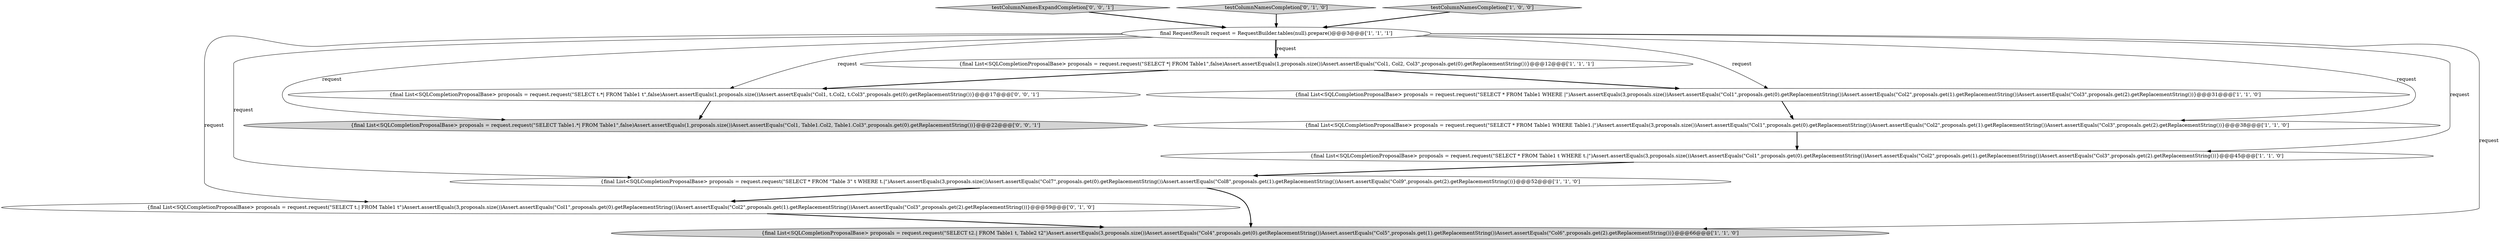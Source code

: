 digraph {
8 [style = filled, label = "{final List<SQLCompletionProposalBase> proposals = request.request(\"SELECT t.| FROM Table1 t\")Assert.assertEquals(3,proposals.size())Assert.assertEquals(\"Col1\",proposals.get(0).getReplacementString())Assert.assertEquals(\"Col2\",proposals.get(1).getReplacementString())Assert.assertEquals(\"Col3\",proposals.get(2).getReplacementString())}@@@59@@@['0', '1', '0']", fillcolor = white, shape = ellipse image = "AAA1AAABBB2BBB"];
12 [style = filled, label = "testColumnNamesExpandCompletion['0', '0', '1']", fillcolor = lightgray, shape = diamond image = "AAA0AAABBB3BBB"];
1 [style = filled, label = "{final List<SQLCompletionProposalBase> proposals = request.request(\"SELECT *| FROM Table1\",false)Assert.assertEquals(1,proposals.size())Assert.assertEquals(\"Col1, Col2, Col3\",proposals.get(0).getReplacementString())}@@@12@@@['1', '1', '1']", fillcolor = white, shape = ellipse image = "AAA0AAABBB1BBB"];
0 [style = filled, label = "{final List<SQLCompletionProposalBase> proposals = request.request(\"SELECT * FROM Table1 t WHERE t.|\")Assert.assertEquals(3,proposals.size())Assert.assertEquals(\"Col1\",proposals.get(0).getReplacementString())Assert.assertEquals(\"Col2\",proposals.get(1).getReplacementString())Assert.assertEquals(\"Col3\",proposals.get(2).getReplacementString())}@@@45@@@['1', '1', '0']", fillcolor = white, shape = ellipse image = "AAA0AAABBB1BBB"];
9 [style = filled, label = "testColumnNamesCompletion['0', '1', '0']", fillcolor = lightgray, shape = diamond image = "AAA0AAABBB2BBB"];
10 [style = filled, label = "{final List<SQLCompletionProposalBase> proposals = request.request(\"SELECT Table1.*| FROM Table1\",false)Assert.assertEquals(1,proposals.size())Assert.assertEquals(\"Col1, Table1.Col2, Table1.Col3\",proposals.get(0).getReplacementString())}@@@22@@@['0', '0', '1']", fillcolor = lightgray, shape = ellipse image = "AAA0AAABBB3BBB"];
4 [style = filled, label = "{final List<SQLCompletionProposalBase> proposals = request.request(\"SELECT t2.| FROM Table1 t, Table2 t2\")Assert.assertEquals(3,proposals.size())Assert.assertEquals(\"Col4\",proposals.get(0).getReplacementString())Assert.assertEquals(\"Col5\",proposals.get(1).getReplacementString())Assert.assertEquals(\"Col6\",proposals.get(2).getReplacementString())}@@@66@@@['1', '1', '0']", fillcolor = lightgray, shape = ellipse image = "AAA0AAABBB1BBB"];
2 [style = filled, label = "{final List<SQLCompletionProposalBase> proposals = request.request(\"SELECT * FROM \"Table 3\" t WHERE t.|\")Assert.assertEquals(3,proposals.size())Assert.assertEquals(\"Col7\",proposals.get(0).getReplacementString())Assert.assertEquals(\"Col8\",proposals.get(1).getReplacementString())Assert.assertEquals(\"Col9\",proposals.get(2).getReplacementString())}@@@52@@@['1', '1', '0']", fillcolor = white, shape = ellipse image = "AAA0AAABBB1BBB"];
3 [style = filled, label = "final RequestResult request = RequestBuilder.tables(null).prepare()@@@3@@@['1', '1', '1']", fillcolor = white, shape = ellipse image = "AAA0AAABBB1BBB"];
6 [style = filled, label = "{final List<SQLCompletionProposalBase> proposals = request.request(\"SELECT * FROM Table1 WHERE Table1.|\")Assert.assertEquals(3,proposals.size())Assert.assertEquals(\"Col1\",proposals.get(0).getReplacementString())Assert.assertEquals(\"Col2\",proposals.get(1).getReplacementString())Assert.assertEquals(\"Col3\",proposals.get(2).getReplacementString())}@@@38@@@['1', '1', '0']", fillcolor = white, shape = ellipse image = "AAA0AAABBB1BBB"];
11 [style = filled, label = "{final List<SQLCompletionProposalBase> proposals = request.request(\"SELECT t.*| FROM Table1 t\",false)Assert.assertEquals(1,proposals.size())Assert.assertEquals(\"Col1, t.Col2, t.Col3\",proposals.get(0).getReplacementString())}@@@17@@@['0', '0', '1']", fillcolor = white, shape = ellipse image = "AAA0AAABBB3BBB"];
7 [style = filled, label = "testColumnNamesCompletion['1', '0', '0']", fillcolor = lightgray, shape = diamond image = "AAA0AAABBB1BBB"];
5 [style = filled, label = "{final List<SQLCompletionProposalBase> proposals = request.request(\"SELECT * FROM Table1 WHERE |\")Assert.assertEquals(3,proposals.size())Assert.assertEquals(\"Col1\",proposals.get(0).getReplacementString())Assert.assertEquals(\"Col2\",proposals.get(1).getReplacementString())Assert.assertEquals(\"Col3\",proposals.get(2).getReplacementString())}@@@31@@@['1', '1', '0']", fillcolor = white, shape = ellipse image = "AAA0AAABBB1BBB"];
3->5 [style = solid, label="request"];
2->4 [style = bold, label=""];
8->4 [style = bold, label=""];
3->0 [style = solid, label="request"];
6->0 [style = bold, label=""];
9->3 [style = bold, label=""];
3->11 [style = solid, label="request"];
3->1 [style = solid, label="request"];
3->1 [style = bold, label=""];
2->8 [style = bold, label=""];
3->2 [style = solid, label="request"];
1->11 [style = bold, label=""];
7->3 [style = bold, label=""];
11->10 [style = bold, label=""];
12->3 [style = bold, label=""];
3->4 [style = solid, label="request"];
3->6 [style = solid, label="request"];
0->2 [style = bold, label=""];
3->10 [style = solid, label="request"];
3->8 [style = solid, label="request"];
5->6 [style = bold, label=""];
1->5 [style = bold, label=""];
}
